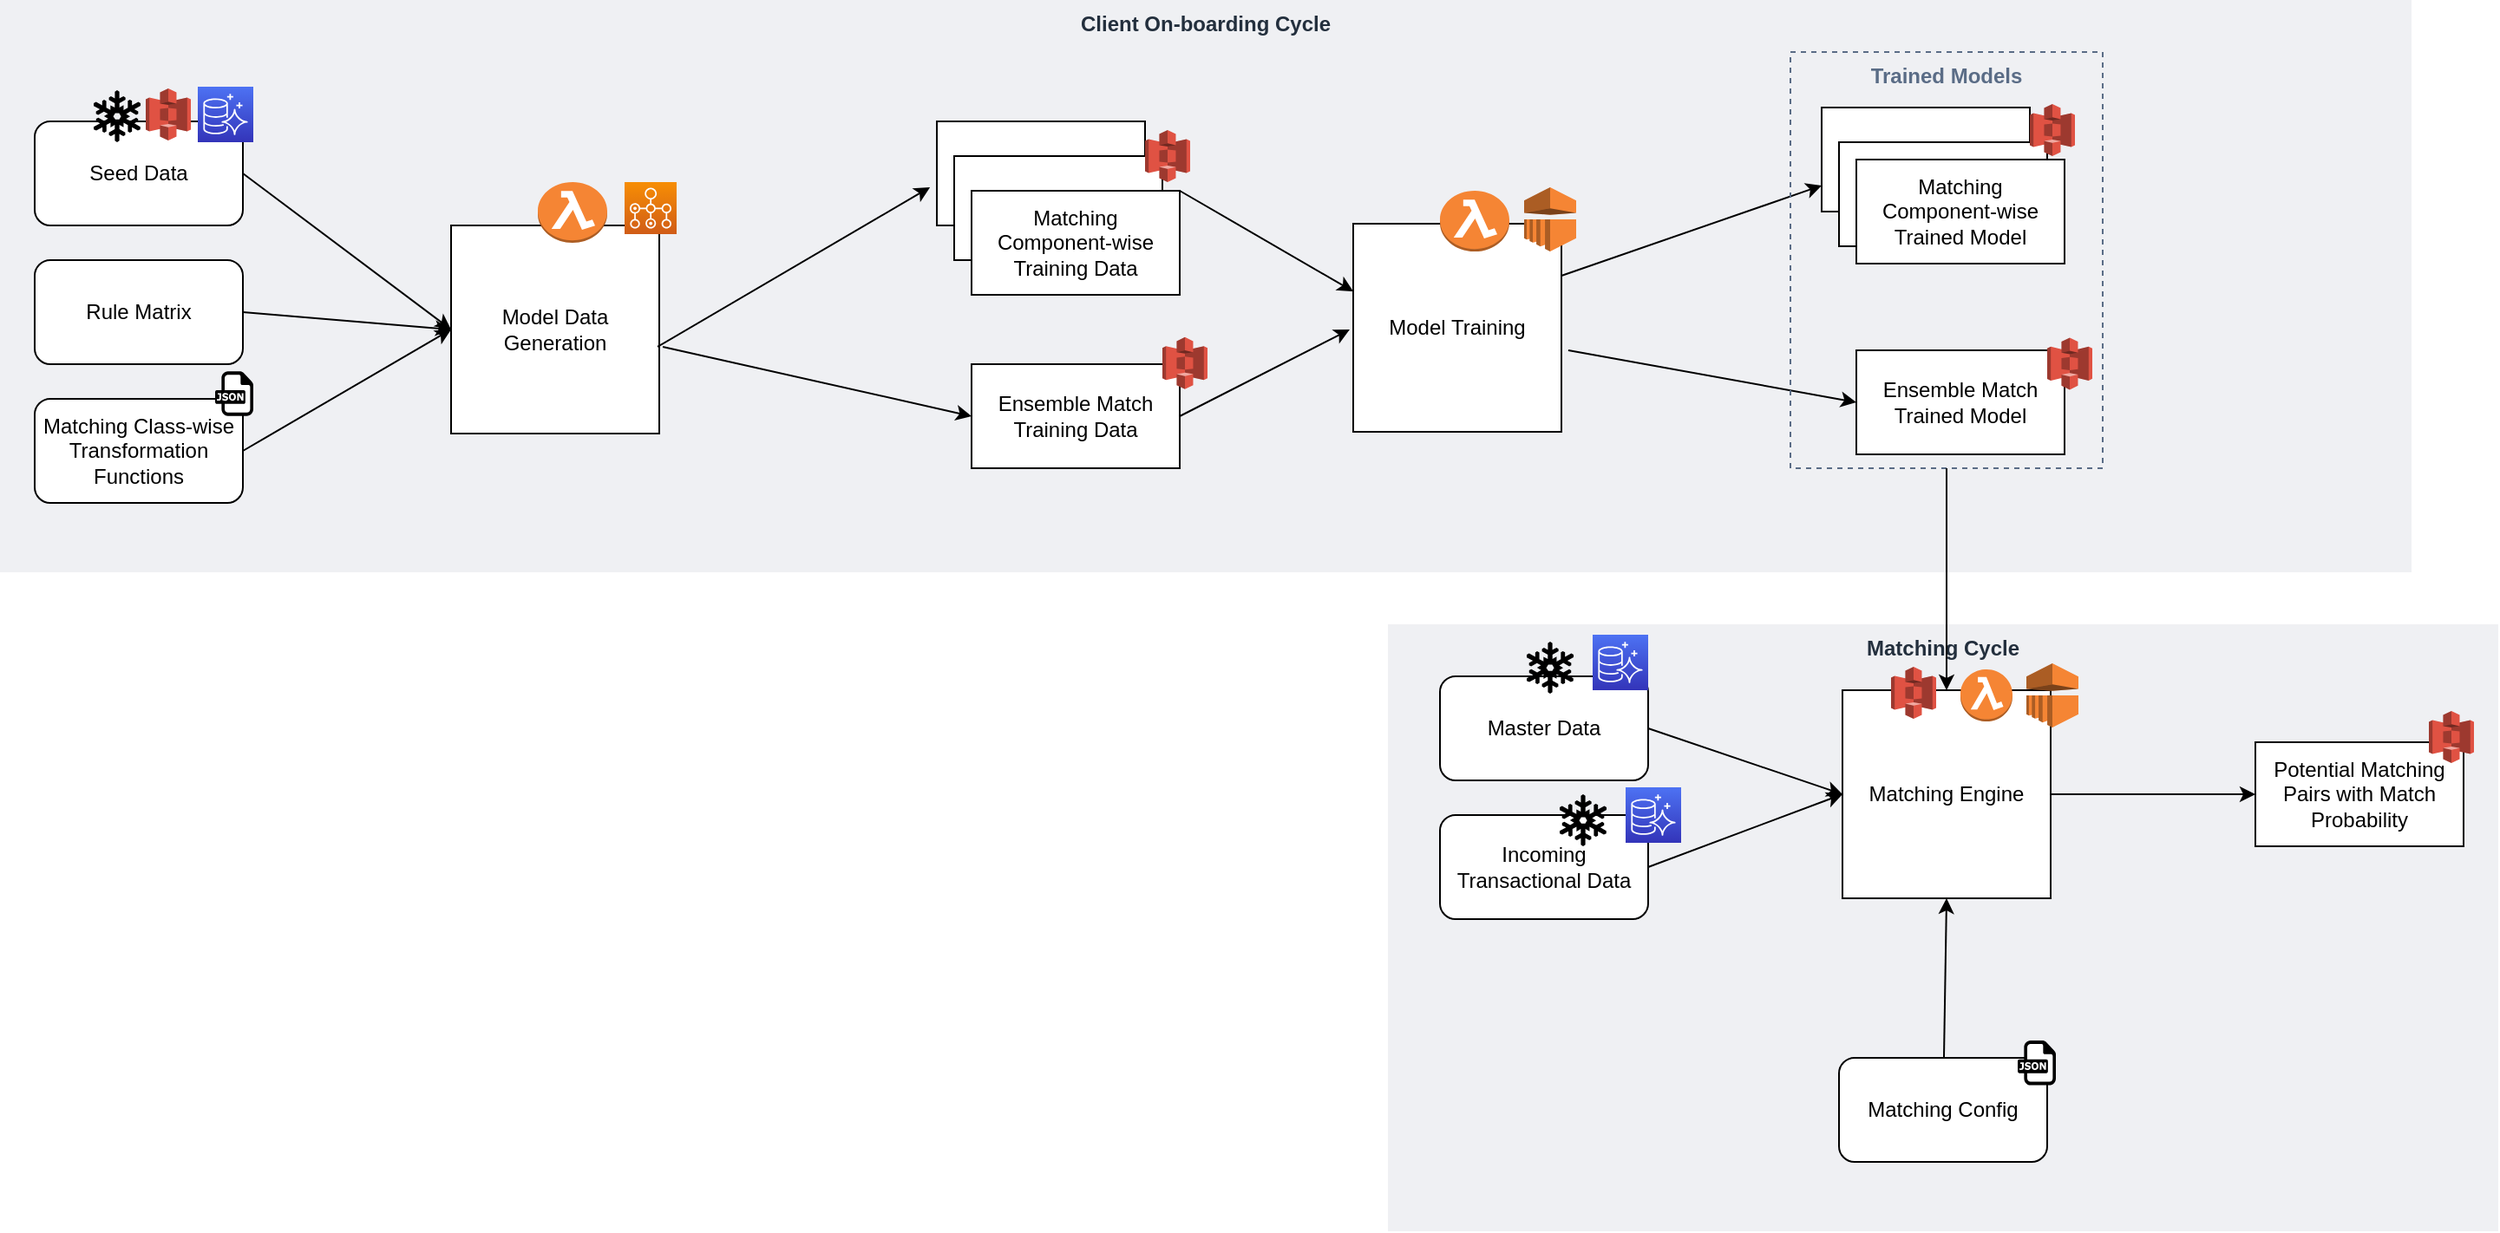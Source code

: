 <mxfile version="13.8.0" type="device"><diagram id="0IDgmc8KTII_f0V8N7Gl" name="Page-1"><mxGraphModel dx="1422" dy="737" grid="1" gridSize="10" guides="1" tooltips="1" connect="1" arrows="1" fold="1" page="1" pageScale="1" pageWidth="850" pageHeight="1100" math="0" shadow="0"><root><mxCell id="0"/><mxCell id="1" parent="0"/><mxCell id="TBc0h8NfWmjvx_IgjibS-40" value="Client On-boarding Cycle" style="fillColor=#EFF0F3;strokeColor=none;dashed=0;verticalAlign=top;fontStyle=1;fontColor=#232F3D;" vertex="1" parent="1"><mxGeometry x="20" y="50" width="1390" height="330" as="geometry"/></mxCell><mxCell id="TBc0h8NfWmjvx_IgjibS-39" value="Matching Cycle" style="fillColor=#EFF0F3;strokeColor=none;dashed=0;verticalAlign=top;fontStyle=1;fontColor=#232F3D;" vertex="1" parent="1"><mxGeometry x="820" y="410" width="640" height="350" as="geometry"/></mxCell><mxCell id="TBc0h8NfWmjvx_IgjibS-1" value="Model Data Generation" style="whiteSpace=wrap;html=1;aspect=fixed;" vertex="1" parent="1"><mxGeometry x="280" y="180" width="120" height="120" as="geometry"/></mxCell><mxCell id="TBc0h8NfWmjvx_IgjibS-3" value="Seed Data" style="rounded=1;whiteSpace=wrap;html=1;" vertex="1" parent="1"><mxGeometry x="40" y="120" width="120" height="60" as="geometry"/></mxCell><mxCell id="TBc0h8NfWmjvx_IgjibS-4" value="Rule Matrix" style="rounded=1;whiteSpace=wrap;html=1;" vertex="1" parent="1"><mxGeometry x="40" y="200" width="120" height="60" as="geometry"/></mxCell><mxCell id="TBc0h8NfWmjvx_IgjibS-5" value="Matching Class-wise Transformation Functions" style="rounded=1;whiteSpace=wrap;html=1;" vertex="1" parent="1"><mxGeometry x="40" y="280" width="120" height="60" as="geometry"/></mxCell><mxCell id="TBc0h8NfWmjvx_IgjibS-6" value="" style="endArrow=classic;html=1;exitX=1;exitY=0.5;exitDx=0;exitDy=0;entryX=0;entryY=0.5;entryDx=0;entryDy=0;" edge="1" parent="1" source="TBc0h8NfWmjvx_IgjibS-3" target="TBc0h8NfWmjvx_IgjibS-1"><mxGeometry width="50" height="50" relative="1" as="geometry"><mxPoint x="160" y="180" as="sourcePoint"/><mxPoint x="210" y="130" as="targetPoint"/></mxGeometry></mxCell><mxCell id="TBc0h8NfWmjvx_IgjibS-7" value="" style="endArrow=classic;html=1;exitX=1;exitY=0.5;exitDx=0;exitDy=0;entryX=0;entryY=0.5;entryDx=0;entryDy=0;" edge="1" parent="1" source="TBc0h8NfWmjvx_IgjibS-4" target="TBc0h8NfWmjvx_IgjibS-1"><mxGeometry width="50" height="50" relative="1" as="geometry"><mxPoint x="190" y="270" as="sourcePoint"/><mxPoint x="240" y="220" as="targetPoint"/></mxGeometry></mxCell><mxCell id="TBc0h8NfWmjvx_IgjibS-8" value="" style="endArrow=classic;html=1;exitX=1;exitY=0.5;exitDx=0;exitDy=0;entryX=0;entryY=0.5;entryDx=0;entryDy=0;" edge="1" parent="1" source="TBc0h8NfWmjvx_IgjibS-5" target="TBc0h8NfWmjvx_IgjibS-1"><mxGeometry width="50" height="50" relative="1" as="geometry"><mxPoint x="170" y="340" as="sourcePoint"/><mxPoint x="220" y="290" as="targetPoint"/></mxGeometry></mxCell><mxCell id="TBc0h8NfWmjvx_IgjibS-9" value="" style="rounded=0;whiteSpace=wrap;html=1;" vertex="1" parent="1"><mxGeometry x="560" y="120" width="120" height="60" as="geometry"/></mxCell><mxCell id="TBc0h8NfWmjvx_IgjibS-10" value="" style="rounded=0;whiteSpace=wrap;html=1;" vertex="1" parent="1"><mxGeometry x="570" y="140" width="120" height="60" as="geometry"/></mxCell><mxCell id="TBc0h8NfWmjvx_IgjibS-11" value="Matching Component-wise Training Data" style="rounded=0;whiteSpace=wrap;html=1;" vertex="1" parent="1"><mxGeometry x="580" y="160" width="120" height="60" as="geometry"/></mxCell><mxCell id="TBc0h8NfWmjvx_IgjibS-12" value="Ensemble Match Training Data" style="rounded=0;whiteSpace=wrap;html=1;" vertex="1" parent="1"><mxGeometry x="580" y="260" width="120" height="60" as="geometry"/></mxCell><mxCell id="TBc0h8NfWmjvx_IgjibS-13" value="" style="endArrow=classic;html=1;entryX=-0.033;entryY=0.633;entryDx=0;entryDy=0;entryPerimeter=0;exitX=0.992;exitY=0.583;exitDx=0;exitDy=0;exitPerimeter=0;" edge="1" parent="1" source="TBc0h8NfWmjvx_IgjibS-1" target="TBc0h8NfWmjvx_IgjibS-9"><mxGeometry width="50" height="50" relative="1" as="geometry"><mxPoint x="400" y="250" as="sourcePoint"/><mxPoint x="450" y="200" as="targetPoint"/></mxGeometry></mxCell><mxCell id="TBc0h8NfWmjvx_IgjibS-14" value="" style="endArrow=classic;html=1;exitX=1.017;exitY=0.583;exitDx=0;exitDy=0;exitPerimeter=0;entryX=0;entryY=0.5;entryDx=0;entryDy=0;" edge="1" parent="1" source="TBc0h8NfWmjvx_IgjibS-1" target="TBc0h8NfWmjvx_IgjibS-12"><mxGeometry width="50" height="50" relative="1" as="geometry"><mxPoint x="400" y="270" as="sourcePoint"/><mxPoint x="450" y="220" as="targetPoint"/></mxGeometry></mxCell><mxCell id="TBc0h8NfWmjvx_IgjibS-16" value="Model Training" style="whiteSpace=wrap;html=1;aspect=fixed;" vertex="1" parent="1"><mxGeometry x="800" y="179" width="120" height="120" as="geometry"/></mxCell><mxCell id="TBc0h8NfWmjvx_IgjibS-17" value="" style="endArrow=classic;html=1;exitX=1;exitY=0;exitDx=0;exitDy=0;entryX=0;entryY=0.325;entryDx=0;entryDy=0;entryPerimeter=0;" edge="1" parent="1" source="TBc0h8NfWmjvx_IgjibS-11" target="TBc0h8NfWmjvx_IgjibS-16"><mxGeometry width="50" height="50" relative="1" as="geometry"><mxPoint x="700" y="180" as="sourcePoint"/><mxPoint x="798" y="190" as="targetPoint"/></mxGeometry></mxCell><mxCell id="TBc0h8NfWmjvx_IgjibS-18" value="" style="endArrow=classic;html=1;exitX=1;exitY=0.5;exitDx=0;exitDy=0;" edge="1" parent="1" source="TBc0h8NfWmjvx_IgjibS-12"><mxGeometry width="50" height="50" relative="1" as="geometry"><mxPoint x="700" y="320" as="sourcePoint"/><mxPoint x="798" y="240" as="targetPoint"/></mxGeometry></mxCell><mxCell id="TBc0h8NfWmjvx_IgjibS-23" value="" style="rounded=0;whiteSpace=wrap;html=1;" vertex="1" parent="1"><mxGeometry x="1070" y="112" width="120" height="60" as="geometry"/></mxCell><mxCell id="TBc0h8NfWmjvx_IgjibS-24" value="" style="rounded=0;whiteSpace=wrap;html=1;" vertex="1" parent="1"><mxGeometry x="1080" y="132" width="120" height="60" as="geometry"/></mxCell><mxCell id="TBc0h8NfWmjvx_IgjibS-25" value="Ensemble Match Trained Model" style="rounded=0;whiteSpace=wrap;html=1;" vertex="1" parent="1"><mxGeometry x="1090" y="252" width="120" height="60" as="geometry"/></mxCell><mxCell id="TBc0h8NfWmjvx_IgjibS-26" value="Matching Component-wise Trained Model" style="rounded=0;whiteSpace=wrap;html=1;" vertex="1" parent="1"><mxGeometry x="1090" y="142" width="120" height="60" as="geometry"/></mxCell><mxCell id="TBc0h8NfWmjvx_IgjibS-27" value="" style="endArrow=classic;html=1;exitX=1;exitY=0.25;exitDx=0;exitDy=0;entryX=0;entryY=0.75;entryDx=0;entryDy=0;" edge="1" parent="1" source="TBc0h8NfWmjvx_IgjibS-16" target="TBc0h8NfWmjvx_IgjibS-23"><mxGeometry width="50" height="50" relative="1" as="geometry"><mxPoint x="920" y="240" as="sourcePoint"/><mxPoint x="970" y="190" as="targetPoint"/></mxGeometry></mxCell><mxCell id="TBc0h8NfWmjvx_IgjibS-28" value="" style="endArrow=classic;html=1;exitX=1.033;exitY=0.608;exitDx=0;exitDy=0;exitPerimeter=0;entryX=0;entryY=0.5;entryDx=0;entryDy=0;" edge="1" parent="1" source="TBc0h8NfWmjvx_IgjibS-16" target="TBc0h8NfWmjvx_IgjibS-25"><mxGeometry width="50" height="50" relative="1" as="geometry"><mxPoint x="920" y="290" as="sourcePoint"/><mxPoint x="970" y="240" as="targetPoint"/></mxGeometry></mxCell><mxCell id="TBc0h8NfWmjvx_IgjibS-29" value="Matching Engine" style="whiteSpace=wrap;html=1;aspect=fixed;" vertex="1" parent="1"><mxGeometry x="1082" y="448" width="120" height="120" as="geometry"/></mxCell><mxCell id="TBc0h8NfWmjvx_IgjibS-31" value="Master Data" style="rounded=1;whiteSpace=wrap;html=1;" vertex="1" parent="1"><mxGeometry x="850" y="440" width="120" height="60" as="geometry"/></mxCell><mxCell id="TBc0h8NfWmjvx_IgjibS-32" value="Incoming Transactional Data" style="rounded=1;whiteSpace=wrap;html=1;" vertex="1" parent="1"><mxGeometry x="850" y="520" width="120" height="60" as="geometry"/></mxCell><mxCell id="TBc0h8NfWmjvx_IgjibS-33" value="" style="endArrow=classic;html=1;exitX=1;exitY=0.5;exitDx=0;exitDy=0;entryX=0;entryY=0.5;entryDx=0;entryDy=0;" edge="1" parent="1" source="TBc0h8NfWmjvx_IgjibS-31" target="TBc0h8NfWmjvx_IgjibS-29"><mxGeometry width="50" height="50" relative="1" as="geometry"><mxPoint x="990" y="530" as="sourcePoint"/><mxPoint x="1040" y="480" as="targetPoint"/></mxGeometry></mxCell><mxCell id="TBc0h8NfWmjvx_IgjibS-34" value="" style="endArrow=classic;html=1;exitX=1;exitY=0.5;exitDx=0;exitDy=0;entryX=0;entryY=0.5;entryDx=0;entryDy=0;" edge="1" parent="1" source="TBc0h8NfWmjvx_IgjibS-32" target="TBc0h8NfWmjvx_IgjibS-29"><mxGeometry width="50" height="50" relative="1" as="geometry"><mxPoint x="970" y="590" as="sourcePoint"/><mxPoint x="1020" y="540" as="targetPoint"/></mxGeometry></mxCell><mxCell id="TBc0h8NfWmjvx_IgjibS-35" value="Potential Matching Pairs with Match Probability" style="rounded=0;whiteSpace=wrap;html=1;" vertex="1" parent="1"><mxGeometry x="1320" y="478" width="120" height="60" as="geometry"/></mxCell><mxCell id="TBc0h8NfWmjvx_IgjibS-36" value="" style="endArrow=classic;html=1;exitX=1;exitY=0.5;exitDx=0;exitDy=0;entryX=0;entryY=0.5;entryDx=0;entryDy=0;" edge="1" parent="1" source="TBc0h8NfWmjvx_IgjibS-29" target="TBc0h8NfWmjvx_IgjibS-35"><mxGeometry width="50" height="50" relative="1" as="geometry"><mxPoint x="1230" y="530" as="sourcePoint"/><mxPoint x="1280" y="480" as="targetPoint"/></mxGeometry></mxCell><mxCell id="TBc0h8NfWmjvx_IgjibS-37" value="Trained Models" style="fillColor=none;strokeColor=#5A6C86;dashed=1;verticalAlign=top;fontStyle=1;fontColor=#5A6C86;" vertex="1" parent="1"><mxGeometry x="1052" y="80" width="180" height="240" as="geometry"/></mxCell><mxCell id="TBc0h8NfWmjvx_IgjibS-38" value="" style="endArrow=classic;html=1;entryX=0.5;entryY=0;entryDx=0;entryDy=0;" edge="1" parent="1" source="TBc0h8NfWmjvx_IgjibS-37" target="TBc0h8NfWmjvx_IgjibS-29"><mxGeometry width="50" height="50" relative="1" as="geometry"><mxPoint x="1142" y="370" as="sourcePoint"/><mxPoint x="1142" y="390.711" as="targetPoint"/></mxGeometry></mxCell><mxCell id="TBc0h8NfWmjvx_IgjibS-42" value="" style="shape=image;html=1;verticalAlign=top;verticalLabelPosition=bottom;labelBackgroundColor=#ffffff;imageAspect=0;aspect=fixed;image=https://cdn3.iconfinder.com/data/icons/cad-database-presentation-spreadsheet-vector-fil-2/512/19-128.png" vertex="1" parent="1"><mxGeometry x="150" y="190" width="30" height="30" as="geometry"/></mxCell><mxCell id="TBc0h8NfWmjvx_IgjibS-43" value="" style="outlineConnect=0;fontColor=#232F3E;gradientColor=#4D72F3;gradientDirection=north;fillColor=#3334B9;strokeColor=#ffffff;dashed=0;verticalLabelPosition=bottom;verticalAlign=top;align=center;html=1;fontSize=12;fontStyle=0;aspect=fixed;shape=mxgraph.aws4.resourceIcon;resIcon=mxgraph.aws4.aurora;" vertex="1" parent="1"><mxGeometry x="134" y="100" width="32" height="32" as="geometry"/></mxCell><mxCell id="TBc0h8NfWmjvx_IgjibS-44" value="" style="outlineConnect=0;dashed=0;verticalLabelPosition=bottom;verticalAlign=top;align=center;html=1;shape=mxgraph.aws3.s3;fillColor=#E05243;gradientColor=none;" vertex="1" parent="1"><mxGeometry x="104" y="101" width="26" height="30" as="geometry"/></mxCell><mxCell id="TBc0h8NfWmjvx_IgjibS-45" value="" style="shape=mxgraph.signs.nature.snowflake;html=1;pointerEvents=1;fillColor=#000000;strokeColor=none;verticalLabelPosition=bottom;verticalAlign=top;align=center;" vertex="1" parent="1"><mxGeometry x="74" y="102" width="27" height="30" as="geometry"/></mxCell><mxCell id="TBc0h8NfWmjvx_IgjibS-46" value="" style="outlineConnect=0;fontColor=#232F3E;gradientColor=#F78E04;gradientDirection=north;fillColor=#D05C17;strokeColor=#ffffff;dashed=0;verticalLabelPosition=bottom;verticalAlign=top;align=center;html=1;fontSize=12;fontStyle=0;aspect=fixed;shape=mxgraph.aws4.resourceIcon;resIcon=mxgraph.aws4.batch;" vertex="1" parent="1"><mxGeometry x="380" y="155" width="30" height="30" as="geometry"/></mxCell><mxCell id="TBc0h8NfWmjvx_IgjibS-47" value="" style="outlineConnect=0;dashed=0;verticalLabelPosition=bottom;verticalAlign=top;align=center;html=1;shape=mxgraph.aws3.lambda_function;fillColor=#F58534;gradientColor=none;" vertex="1" parent="1"><mxGeometry x="330" y="155" width="40" height="35" as="geometry"/></mxCell><mxCell id="TBc0h8NfWmjvx_IgjibS-48" value="" style="outlineConnect=0;dashed=0;verticalLabelPosition=bottom;verticalAlign=top;align=center;html=1;shape=mxgraph.aws3.s3;fillColor=#E05243;gradientColor=none;" vertex="1" parent="1"><mxGeometry x="680" y="125" width="26" height="30" as="geometry"/></mxCell><mxCell id="TBc0h8NfWmjvx_IgjibS-49" value="" style="outlineConnect=0;dashed=0;verticalLabelPosition=bottom;verticalAlign=top;align=center;html=1;shape=mxgraph.aws3.s3;fillColor=#E05243;gradientColor=none;" vertex="1" parent="1"><mxGeometry x="690" y="244.4" width="26" height="30" as="geometry"/></mxCell><mxCell id="TBc0h8NfWmjvx_IgjibS-51" value="" style="outlineConnect=0;dashed=0;verticalLabelPosition=bottom;verticalAlign=top;align=center;html=1;shape=mxgraph.aws3.lambda_function;fillColor=#F58534;gradientColor=none;" vertex="1" parent="1"><mxGeometry x="850" y="160" width="40" height="35" as="geometry"/></mxCell><mxCell id="TBc0h8NfWmjvx_IgjibS-52" value="" style="outlineConnect=0;dashed=0;verticalLabelPosition=bottom;verticalAlign=top;align=center;html=1;shape=mxgraph.aws3.s3;fillColor=#E05243;gradientColor=none;" vertex="1" parent="1"><mxGeometry x="1190" y="110" width="26" height="30" as="geometry"/></mxCell><mxCell id="TBc0h8NfWmjvx_IgjibS-53" value="" style="outlineConnect=0;dashed=0;verticalLabelPosition=bottom;verticalAlign=top;align=center;html=1;shape=mxgraph.aws3.s3;fillColor=#E05243;gradientColor=none;" vertex="1" parent="1"><mxGeometry x="1200" y="244.7" width="26" height="30" as="geometry"/></mxCell><mxCell id="TBc0h8NfWmjvx_IgjibS-57" value="" style="outlineConnect=0;fontColor=#232F3E;gradientColor=#4D72F3;gradientDirection=north;fillColor=#3334B9;strokeColor=#ffffff;dashed=0;verticalLabelPosition=bottom;verticalAlign=top;align=center;html=1;fontSize=12;fontStyle=0;aspect=fixed;shape=mxgraph.aws4.resourceIcon;resIcon=mxgraph.aws4.aurora;" vertex="1" parent="1"><mxGeometry x="938" y="416" width="32" height="32" as="geometry"/></mxCell><mxCell id="TBc0h8NfWmjvx_IgjibS-59" value="" style="shape=mxgraph.signs.nature.snowflake;html=1;pointerEvents=1;fillColor=#000000;strokeColor=none;verticalLabelPosition=bottom;verticalAlign=top;align=center;" vertex="1" parent="1"><mxGeometry x="900" y="420" width="27" height="30" as="geometry"/></mxCell><mxCell id="TBc0h8NfWmjvx_IgjibS-60" value="" style="outlineConnect=0;fontColor=#232F3E;gradientColor=#4D72F3;gradientDirection=north;fillColor=#3334B9;strokeColor=#ffffff;dashed=0;verticalLabelPosition=bottom;verticalAlign=top;align=center;html=1;fontSize=12;fontStyle=0;aspect=fixed;shape=mxgraph.aws4.resourceIcon;resIcon=mxgraph.aws4.aurora;" vertex="1" parent="1"><mxGeometry x="957" y="504" width="32" height="32" as="geometry"/></mxCell><mxCell id="TBc0h8NfWmjvx_IgjibS-61" value="" style="shape=mxgraph.signs.nature.snowflake;html=1;pointerEvents=1;fillColor=#000000;strokeColor=none;verticalLabelPosition=bottom;verticalAlign=top;align=center;" vertex="1" parent="1"><mxGeometry x="919" y="508" width="27" height="30" as="geometry"/></mxCell><mxCell id="TBc0h8NfWmjvx_IgjibS-62" value="" style="outlineConnect=0;dashed=0;verticalLabelPosition=bottom;verticalAlign=top;align=center;html=1;shape=mxgraph.aws3.s3;fillColor=#E05243;gradientColor=none;" vertex="1" parent="1"><mxGeometry x="1420" y="460" width="26" height="30" as="geometry"/></mxCell><mxCell id="TBc0h8NfWmjvx_IgjibS-63" value="" style="outlineConnect=0;dashed=0;verticalLabelPosition=bottom;verticalAlign=top;align=center;html=1;shape=mxgraph.aws3.lambda_function;fillColor=#F58534;gradientColor=none;" vertex="1" parent="1"><mxGeometry x="1150" y="436" width="30" height="30" as="geometry"/></mxCell><mxCell id="TBc0h8NfWmjvx_IgjibS-64" value="" style="outlineConnect=0;dashed=0;verticalLabelPosition=bottom;verticalAlign=top;align=center;html=1;shape=mxgraph.aws3.emr;fillColor=#F58534;gradientColor=none;" vertex="1" parent="1"><mxGeometry x="1188" y="432.5" width="30" height="37" as="geometry"/></mxCell><mxCell id="TBc0h8NfWmjvx_IgjibS-65" value="" style="outlineConnect=0;dashed=0;verticalLabelPosition=bottom;verticalAlign=top;align=center;html=1;shape=mxgraph.aws3.emr;fillColor=#F58534;gradientColor=none;" vertex="1" parent="1"><mxGeometry x="898.5" y="158" width="30" height="37" as="geometry"/></mxCell><mxCell id="TBc0h8NfWmjvx_IgjibS-66" value="" style="outlineConnect=0;dashed=0;verticalLabelPosition=bottom;verticalAlign=top;align=center;html=1;shape=mxgraph.aws3.s3;fillColor=#E05243;gradientColor=none;" vertex="1" parent="1"><mxGeometry x="1110" y="434.5" width="26" height="30" as="geometry"/></mxCell><mxCell id="TBc0h8NfWmjvx_IgjibS-68" value="Matching Config" style="rounded=1;whiteSpace=wrap;html=1;" vertex="1" parent="1"><mxGeometry x="1080" y="660" width="120" height="60" as="geometry"/></mxCell><mxCell id="TBc0h8NfWmjvx_IgjibS-69" value="" style="endArrow=classic;html=1;entryX=0.5;entryY=1;entryDx=0;entryDy=0;" edge="1" parent="1" source="TBc0h8NfWmjvx_IgjibS-68" target="TBc0h8NfWmjvx_IgjibS-29"><mxGeometry width="50" height="50" relative="1" as="geometry"><mxPoint x="1120" y="660" as="sourcePoint"/><mxPoint x="1170" y="610" as="targetPoint"/></mxGeometry></mxCell><mxCell id="TBc0h8NfWmjvx_IgjibS-70" value="" style="dashed=0;outlineConnect=0;html=1;align=center;labelPosition=center;verticalLabelPosition=bottom;verticalAlign=top;shape=mxgraph.weblogos.json" vertex="1" parent="1"><mxGeometry x="1183" y="650" width="22" height="25.8" as="geometry"/></mxCell><mxCell id="TBc0h8NfWmjvx_IgjibS-71" value="" style="dashed=0;outlineConnect=0;html=1;align=center;labelPosition=center;verticalLabelPosition=bottom;verticalAlign=top;shape=mxgraph.weblogos.json" vertex="1" parent="1"><mxGeometry x="144" y="264.1" width="22" height="25.8" as="geometry"/></mxCell></root></mxGraphModel></diagram></mxfile>